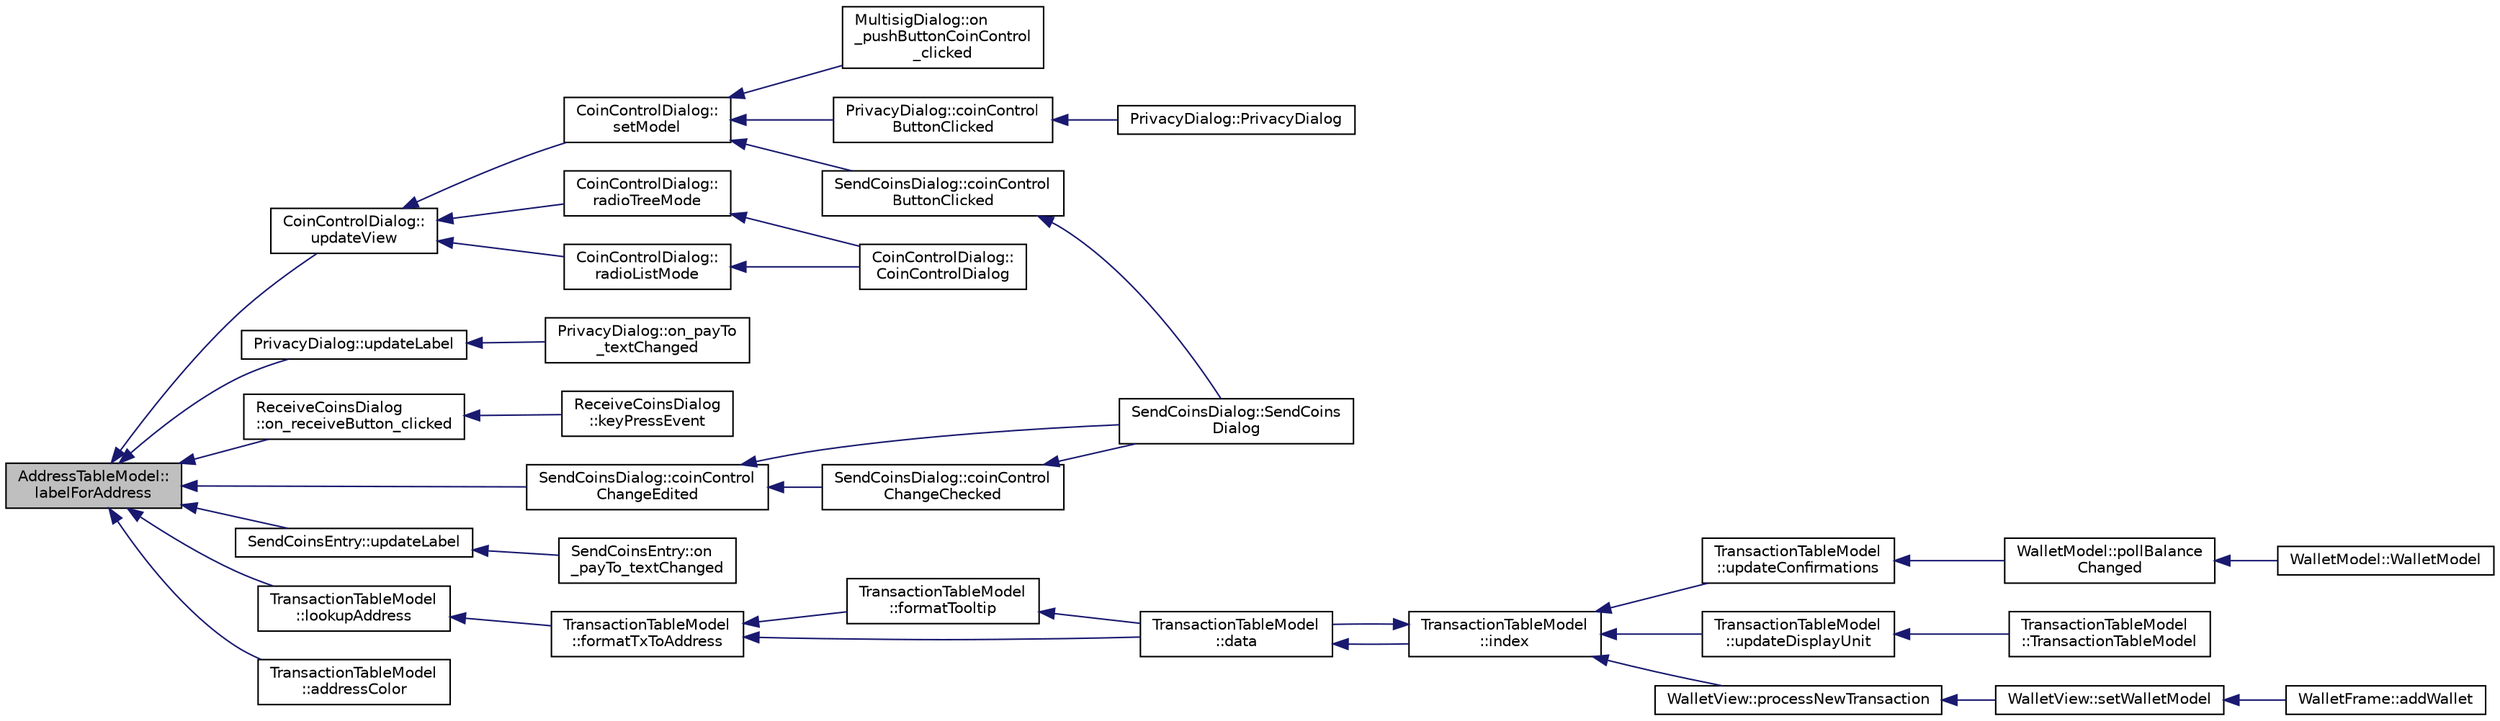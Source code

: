 digraph "AddressTableModel::labelForAddress"
{
  edge [fontname="Helvetica",fontsize="10",labelfontname="Helvetica",labelfontsize="10"];
  node [fontname="Helvetica",fontsize="10",shape=record];
  rankdir="LR";
  Node171 [label="AddressTableModel::\llabelForAddress",height=0.2,width=0.4,color="black", fillcolor="grey75", style="filled", fontcolor="black"];
  Node171 -> Node172 [dir="back",color="midnightblue",fontsize="10",style="solid",fontname="Helvetica"];
  Node172 [label="CoinControlDialog::\lupdateView",height=0.2,width=0.4,color="black", fillcolor="white", style="filled",URL="$class_coin_control_dialog.html#aadea33050e5c1efd5eae8d2fcfa721f9"];
  Node172 -> Node173 [dir="back",color="midnightblue",fontsize="10",style="solid",fontname="Helvetica"];
  Node173 [label="CoinControlDialog::\lsetModel",height=0.2,width=0.4,color="black", fillcolor="white", style="filled",URL="$class_coin_control_dialog.html#a4c34a48574814089c54f763a22f5317a"];
  Node173 -> Node174 [dir="back",color="midnightblue",fontsize="10",style="solid",fontname="Helvetica"];
  Node174 [label="MultisigDialog::on\l_pushButtonCoinControl\l_clicked",height=0.2,width=0.4,color="black", fillcolor="white", style="filled",URL="$class_multisig_dialog.html#a3d21b360d294040f947ce6cc685dfdfa"];
  Node173 -> Node175 [dir="back",color="midnightblue",fontsize="10",style="solid",fontname="Helvetica"];
  Node175 [label="PrivacyDialog::coinControl\lButtonClicked",height=0.2,width=0.4,color="black", fillcolor="white", style="filled",URL="$class_privacy_dialog.html#a16488c5d2fb41caedb18e9a6c1a376bb"];
  Node175 -> Node176 [dir="back",color="midnightblue",fontsize="10",style="solid",fontname="Helvetica"];
  Node176 [label="PrivacyDialog::PrivacyDialog",height=0.2,width=0.4,color="black", fillcolor="white", style="filled",URL="$class_privacy_dialog.html#ab7308b7ed5782dfa26fb1f216385207c"];
  Node173 -> Node177 [dir="back",color="midnightblue",fontsize="10",style="solid",fontname="Helvetica"];
  Node177 [label="SendCoinsDialog::coinControl\lButtonClicked",height=0.2,width=0.4,color="black", fillcolor="white", style="filled",URL="$class_send_coins_dialog.html#a59d757d9e4bea5b380eb480fd79cfb49"];
  Node177 -> Node178 [dir="back",color="midnightblue",fontsize="10",style="solid",fontname="Helvetica"];
  Node178 [label="SendCoinsDialog::SendCoins\lDialog",height=0.2,width=0.4,color="black", fillcolor="white", style="filled",URL="$class_send_coins_dialog.html#a0df5bc29d1df68eda44826651afc595f"];
  Node172 -> Node179 [dir="back",color="midnightblue",fontsize="10",style="solid",fontname="Helvetica"];
  Node179 [label="CoinControlDialog::\lradioTreeMode",height=0.2,width=0.4,color="black", fillcolor="white", style="filled",URL="$class_coin_control_dialog.html#a1990d478f3ffba666c358a4f1bd395ec"];
  Node179 -> Node180 [dir="back",color="midnightblue",fontsize="10",style="solid",fontname="Helvetica"];
  Node180 [label="CoinControlDialog::\lCoinControlDialog",height=0.2,width=0.4,color="black", fillcolor="white", style="filled",URL="$class_coin_control_dialog.html#a8eafb58ed1c5668af9a4890704136671"];
  Node172 -> Node181 [dir="back",color="midnightblue",fontsize="10",style="solid",fontname="Helvetica"];
  Node181 [label="CoinControlDialog::\lradioListMode",height=0.2,width=0.4,color="black", fillcolor="white", style="filled",URL="$class_coin_control_dialog.html#a775c6d290cb63667a434b09072094533"];
  Node181 -> Node180 [dir="back",color="midnightblue",fontsize="10",style="solid",fontname="Helvetica"];
  Node171 -> Node182 [dir="back",color="midnightblue",fontsize="10",style="solid",fontname="Helvetica"];
  Node182 [label="PrivacyDialog::updateLabel",height=0.2,width=0.4,color="black", fillcolor="white", style="filled",URL="$class_privacy_dialog.html#a9272f87e43f2d25dbd3b5e69ecd01672"];
  Node182 -> Node183 [dir="back",color="midnightblue",fontsize="10",style="solid",fontname="Helvetica"];
  Node183 [label="PrivacyDialog::on_payTo\l_textChanged",height=0.2,width=0.4,color="black", fillcolor="white", style="filled",URL="$class_privacy_dialog.html#a8e5ff73fd627030201c58a600d20a615"];
  Node171 -> Node184 [dir="back",color="midnightblue",fontsize="10",style="solid",fontname="Helvetica"];
  Node184 [label="ReceiveCoinsDialog\l::on_receiveButton_clicked",height=0.2,width=0.4,color="black", fillcolor="white", style="filled",URL="$class_receive_coins_dialog.html#a9db8de31f6889288cb22c061aa51e0cd"];
  Node184 -> Node185 [dir="back",color="midnightblue",fontsize="10",style="solid",fontname="Helvetica"];
  Node185 [label="ReceiveCoinsDialog\l::keyPressEvent",height=0.2,width=0.4,color="black", fillcolor="white", style="filled",URL="$class_receive_coins_dialog.html#abcf17b510c473bf3e94ef12f7f5cfc10"];
  Node171 -> Node186 [dir="back",color="midnightblue",fontsize="10",style="solid",fontname="Helvetica"];
  Node186 [label="SendCoinsDialog::coinControl\lChangeEdited",height=0.2,width=0.4,color="black", fillcolor="white", style="filled",URL="$class_send_coins_dialog.html#a1f419f2381bce2ae9b4a7bd140f25a4e"];
  Node186 -> Node178 [dir="back",color="midnightblue",fontsize="10",style="solid",fontname="Helvetica"];
  Node186 -> Node187 [dir="back",color="midnightblue",fontsize="10",style="solid",fontname="Helvetica"];
  Node187 [label="SendCoinsDialog::coinControl\lChangeChecked",height=0.2,width=0.4,color="black", fillcolor="white", style="filled",URL="$class_send_coins_dialog.html#a21224b0dedf14f7a6c05174bff9dea65"];
  Node187 -> Node178 [dir="back",color="midnightblue",fontsize="10",style="solid",fontname="Helvetica"];
  Node171 -> Node188 [dir="back",color="midnightblue",fontsize="10",style="solid",fontname="Helvetica"];
  Node188 [label="SendCoinsEntry::updateLabel",height=0.2,width=0.4,color="black", fillcolor="white", style="filled",URL="$class_send_coins_entry.html#a16e0fdd3248cbf32b60fd601dc8d565a"];
  Node188 -> Node189 [dir="back",color="midnightblue",fontsize="10",style="solid",fontname="Helvetica"];
  Node189 [label="SendCoinsEntry::on\l_payTo_textChanged",height=0.2,width=0.4,color="black", fillcolor="white", style="filled",URL="$class_send_coins_entry.html#a73088d2789e8ced5de3a0597fb1f30c5"];
  Node171 -> Node190 [dir="back",color="midnightblue",fontsize="10",style="solid",fontname="Helvetica"];
  Node190 [label="TransactionTableModel\l::lookupAddress",height=0.2,width=0.4,color="black", fillcolor="white", style="filled",URL="$class_transaction_table_model.html#af13204a63b9901c0d9aeb9f43f915001"];
  Node190 -> Node191 [dir="back",color="midnightblue",fontsize="10",style="solid",fontname="Helvetica"];
  Node191 [label="TransactionTableModel\l::formatTxToAddress",height=0.2,width=0.4,color="black", fillcolor="white", style="filled",URL="$class_transaction_table_model.html#ada92bead83848f3ec231833e5964c27f"];
  Node191 -> Node192 [dir="back",color="midnightblue",fontsize="10",style="solid",fontname="Helvetica"];
  Node192 [label="TransactionTableModel\l::formatTooltip",height=0.2,width=0.4,color="black", fillcolor="white", style="filled",URL="$class_transaction_table_model.html#a535a0f50a4404a73194e02c3c09e13c0"];
  Node192 -> Node193 [dir="back",color="midnightblue",fontsize="10",style="solid",fontname="Helvetica"];
  Node193 [label="TransactionTableModel\l::data",height=0.2,width=0.4,color="black", fillcolor="white", style="filled",URL="$class_transaction_table_model.html#a02173c31b6014bff182e320217e30e10"];
  Node193 -> Node194 [dir="back",color="midnightblue",fontsize="10",style="solid",fontname="Helvetica"];
  Node194 [label="TransactionTableModel\l::index",height=0.2,width=0.4,color="black", fillcolor="white", style="filled",URL="$class_transaction_table_model.html#af3a9a49314f80268a77a704f7f028905"];
  Node194 -> Node195 [dir="back",color="midnightblue",fontsize="10",style="solid",fontname="Helvetica"];
  Node195 [label="TransactionTableModel\l::updateConfirmations",height=0.2,width=0.4,color="black", fillcolor="white", style="filled",URL="$class_transaction_table_model.html#a5899d9eda6465bfb16d2846b6459567e"];
  Node195 -> Node196 [dir="back",color="midnightblue",fontsize="10",style="solid",fontname="Helvetica"];
  Node196 [label="WalletModel::pollBalance\lChanged",height=0.2,width=0.4,color="black", fillcolor="white", style="filled",URL="$class_wallet_model.html#a51469b2d95cfd4bc0a14ee456fca7b95"];
  Node196 -> Node197 [dir="back",color="midnightblue",fontsize="10",style="solid",fontname="Helvetica"];
  Node197 [label="WalletModel::WalletModel",height=0.2,width=0.4,color="black", fillcolor="white", style="filled",URL="$class_wallet_model.html#af50d9654d2f20e4e4f0789dcb64ad6b1"];
  Node194 -> Node193 [dir="back",color="midnightblue",fontsize="10",style="solid",fontname="Helvetica"];
  Node194 -> Node198 [dir="back",color="midnightblue",fontsize="10",style="solid",fontname="Helvetica"];
  Node198 [label="TransactionTableModel\l::updateDisplayUnit",height=0.2,width=0.4,color="black", fillcolor="white", style="filled",URL="$class_transaction_table_model.html#a8b73ff7d72ec2dd69790bc61bbe8575e"];
  Node198 -> Node199 [dir="back",color="midnightblue",fontsize="10",style="solid",fontname="Helvetica"];
  Node199 [label="TransactionTableModel\l::TransactionTableModel",height=0.2,width=0.4,color="black", fillcolor="white", style="filled",URL="$class_transaction_table_model.html#a6c10b7cab9804eee6df9e049a978dc62"];
  Node194 -> Node200 [dir="back",color="midnightblue",fontsize="10",style="solid",fontname="Helvetica"];
  Node200 [label="WalletView::processNewTransaction",height=0.2,width=0.4,color="black", fillcolor="white", style="filled",URL="$class_wallet_view.html#addde7d2260658ee06f47f9c095a8cb2a",tooltip="Show incoming transaction notification for new transactions. "];
  Node200 -> Node201 [dir="back",color="midnightblue",fontsize="10",style="solid",fontname="Helvetica"];
  Node201 [label="WalletView::setWalletModel",height=0.2,width=0.4,color="black", fillcolor="white", style="filled",URL="$class_wallet_view.html#a0a37ff693a4f9c1e5ddc23f9cd3913be",tooltip="Set the wallet model. "];
  Node201 -> Node202 [dir="back",color="midnightblue",fontsize="10",style="solid",fontname="Helvetica"];
  Node202 [label="WalletFrame::addWallet",height=0.2,width=0.4,color="black", fillcolor="white", style="filled",URL="$class_wallet_frame.html#aa199c3f27654199d84c365cf86167d86"];
  Node191 -> Node193 [dir="back",color="midnightblue",fontsize="10",style="solid",fontname="Helvetica"];
  Node171 -> Node203 [dir="back",color="midnightblue",fontsize="10",style="solid",fontname="Helvetica"];
  Node203 [label="TransactionTableModel\l::addressColor",height=0.2,width=0.4,color="black", fillcolor="white", style="filled",URL="$class_transaction_table_model.html#a4350aca09ceca354956d9a00514c627a"];
}
